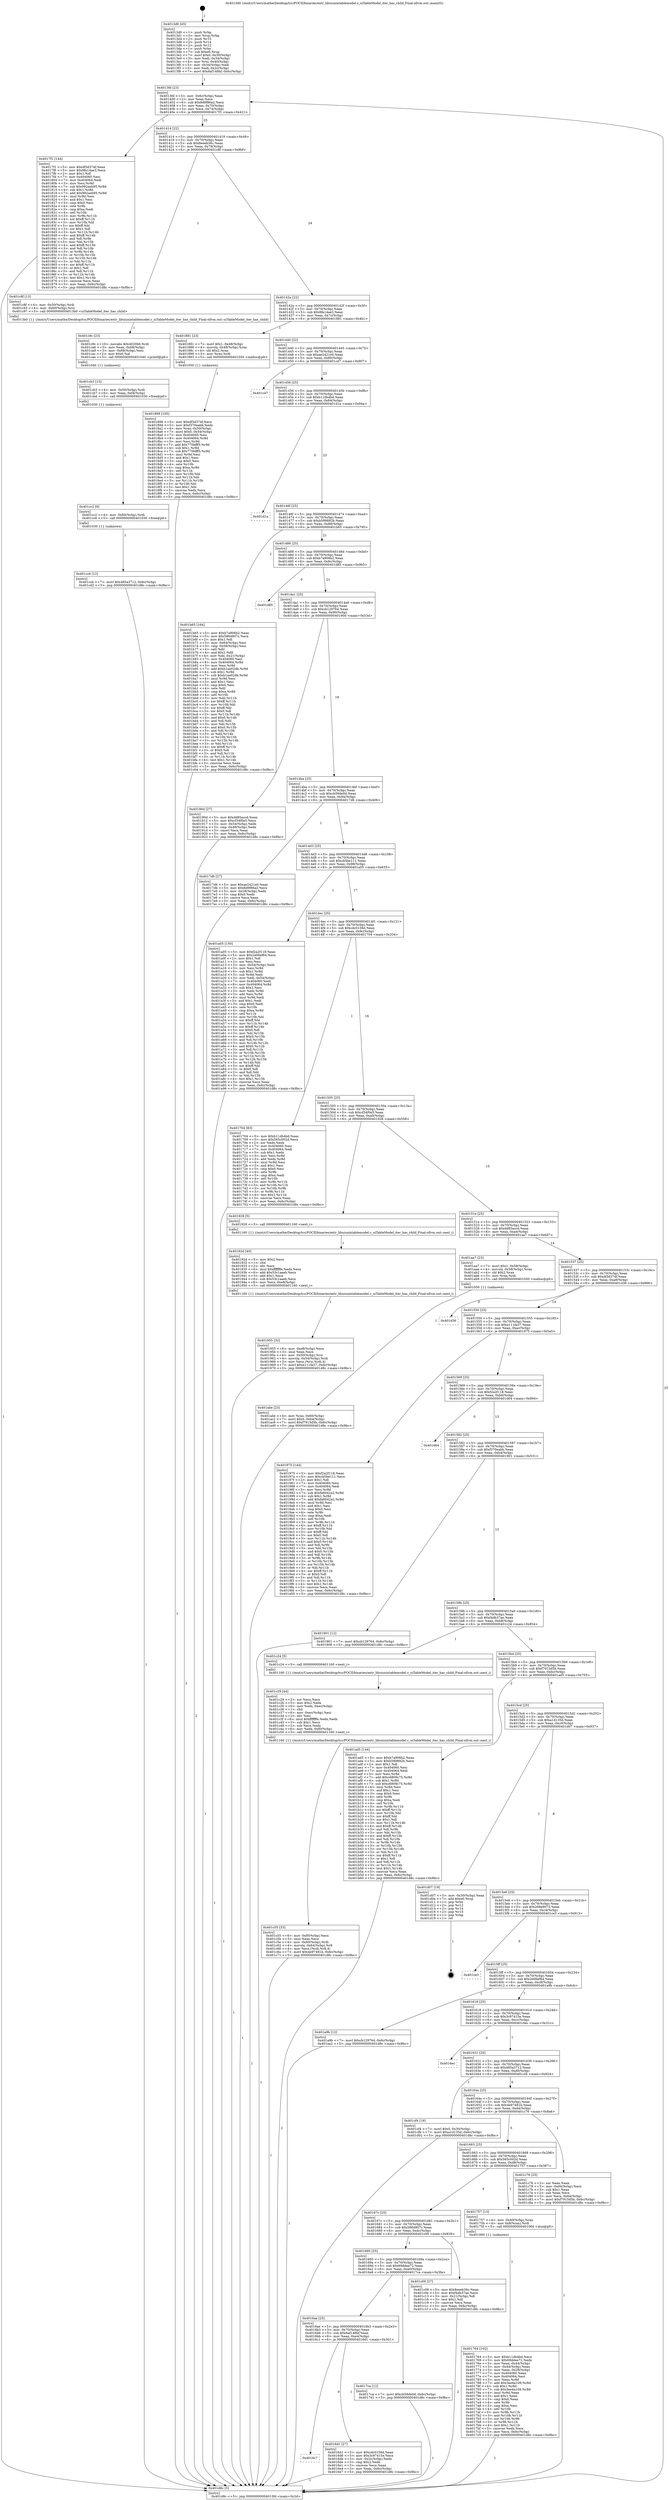 digraph "0x4013d0" {
  label = "0x4013d0 (/mnt/c/Users/mathe/Desktop/tcc/POCII/binaries/extr_libuiunixtablemodel.c_uiTableModel_iter_has_child_Final-ollvm.out::main(0))"
  labelloc = "t"
  node[shape=record]

  Entry [label="",width=0.3,height=0.3,shape=circle,fillcolor=black,style=filled]
  "0x4013fd" [label="{
     0x4013fd [23]\l
     | [instrs]\l
     &nbsp;&nbsp;0x4013fd \<+3\>: mov -0x6c(%rbp),%eax\l
     &nbsp;&nbsp;0x401400 \<+2\>: mov %eax,%ecx\l
     &nbsp;&nbsp;0x401402 \<+6\>: sub $0x8d9f86a2,%ecx\l
     &nbsp;&nbsp;0x401408 \<+3\>: mov %eax,-0x70(%rbp)\l
     &nbsp;&nbsp;0x40140b \<+3\>: mov %ecx,-0x74(%rbp)\l
     &nbsp;&nbsp;0x40140e \<+6\>: je 00000000004017f1 \<main+0x421\>\l
  }"]
  "0x4017f1" [label="{
     0x4017f1 [144]\l
     | [instrs]\l
     &nbsp;&nbsp;0x4017f1 \<+5\>: mov $0xdf3d374f,%eax\l
     &nbsp;&nbsp;0x4017f6 \<+5\>: mov $0x8fa14ae3,%ecx\l
     &nbsp;&nbsp;0x4017fb \<+2\>: mov $0x1,%dl\l
     &nbsp;&nbsp;0x4017fd \<+7\>: mov 0x404060,%esi\l
     &nbsp;&nbsp;0x401804 \<+7\>: mov 0x404064,%edi\l
     &nbsp;&nbsp;0x40180b \<+3\>: mov %esi,%r8d\l
     &nbsp;&nbsp;0x40180e \<+7\>: sub $0x992aeb95,%r8d\l
     &nbsp;&nbsp;0x401815 \<+4\>: sub $0x1,%r8d\l
     &nbsp;&nbsp;0x401819 \<+7\>: add $0x992aeb95,%r8d\l
     &nbsp;&nbsp;0x401820 \<+4\>: imul %r8d,%esi\l
     &nbsp;&nbsp;0x401824 \<+3\>: and $0x1,%esi\l
     &nbsp;&nbsp;0x401827 \<+3\>: cmp $0x0,%esi\l
     &nbsp;&nbsp;0x40182a \<+4\>: sete %r9b\l
     &nbsp;&nbsp;0x40182e \<+3\>: cmp $0xa,%edi\l
     &nbsp;&nbsp;0x401831 \<+4\>: setl %r10b\l
     &nbsp;&nbsp;0x401835 \<+3\>: mov %r9b,%r11b\l
     &nbsp;&nbsp;0x401838 \<+4\>: xor $0xff,%r11b\l
     &nbsp;&nbsp;0x40183c \<+3\>: mov %r10b,%bl\l
     &nbsp;&nbsp;0x40183f \<+3\>: xor $0xff,%bl\l
     &nbsp;&nbsp;0x401842 \<+3\>: xor $0x1,%dl\l
     &nbsp;&nbsp;0x401845 \<+3\>: mov %r11b,%r14b\l
     &nbsp;&nbsp;0x401848 \<+4\>: and $0xff,%r14b\l
     &nbsp;&nbsp;0x40184c \<+3\>: and %dl,%r9b\l
     &nbsp;&nbsp;0x40184f \<+3\>: mov %bl,%r15b\l
     &nbsp;&nbsp;0x401852 \<+4\>: and $0xff,%r15b\l
     &nbsp;&nbsp;0x401856 \<+3\>: and %dl,%r10b\l
     &nbsp;&nbsp;0x401859 \<+3\>: or %r9b,%r14b\l
     &nbsp;&nbsp;0x40185c \<+3\>: or %r10b,%r15b\l
     &nbsp;&nbsp;0x40185f \<+3\>: xor %r15b,%r14b\l
     &nbsp;&nbsp;0x401862 \<+3\>: or %bl,%r11b\l
     &nbsp;&nbsp;0x401865 \<+4\>: xor $0xff,%r11b\l
     &nbsp;&nbsp;0x401869 \<+3\>: or $0x1,%dl\l
     &nbsp;&nbsp;0x40186c \<+3\>: and %dl,%r11b\l
     &nbsp;&nbsp;0x40186f \<+3\>: or %r11b,%r14b\l
     &nbsp;&nbsp;0x401872 \<+4\>: test $0x1,%r14b\l
     &nbsp;&nbsp;0x401876 \<+3\>: cmovne %ecx,%eax\l
     &nbsp;&nbsp;0x401879 \<+3\>: mov %eax,-0x6c(%rbp)\l
     &nbsp;&nbsp;0x40187c \<+5\>: jmp 0000000000401d8c \<main+0x9bc\>\l
  }"]
  "0x401414" [label="{
     0x401414 [22]\l
     | [instrs]\l
     &nbsp;&nbsp;0x401414 \<+5\>: jmp 0000000000401419 \<main+0x49\>\l
     &nbsp;&nbsp;0x401419 \<+3\>: mov -0x70(%rbp),%eax\l
     &nbsp;&nbsp;0x40141c \<+5\>: sub $0x8eeeb36c,%eax\l
     &nbsp;&nbsp;0x401421 \<+3\>: mov %eax,-0x78(%rbp)\l
     &nbsp;&nbsp;0x401424 \<+6\>: je 0000000000401c8f \<main+0x8bf\>\l
  }"]
  Exit [label="",width=0.3,height=0.3,shape=circle,fillcolor=black,style=filled,peripheries=2]
  "0x401c8f" [label="{
     0x401c8f [13]\l
     | [instrs]\l
     &nbsp;&nbsp;0x401c8f \<+4\>: mov -0x50(%rbp),%rdi\l
     &nbsp;&nbsp;0x401c93 \<+4\>: mov -0x60(%rbp),%rsi\l
     &nbsp;&nbsp;0x401c97 \<+5\>: call 00000000004013b0 \<uiTableModel_iter_has_child\>\l
     | [calls]\l
     &nbsp;&nbsp;0x4013b0 \{1\} (/mnt/c/Users/mathe/Desktop/tcc/POCII/binaries/extr_libuiunixtablemodel.c_uiTableModel_iter_has_child_Final-ollvm.out::uiTableModel_iter_has_child)\l
  }"]
  "0x40142a" [label="{
     0x40142a [22]\l
     | [instrs]\l
     &nbsp;&nbsp;0x40142a \<+5\>: jmp 000000000040142f \<main+0x5f\>\l
     &nbsp;&nbsp;0x40142f \<+3\>: mov -0x70(%rbp),%eax\l
     &nbsp;&nbsp;0x401432 \<+5\>: sub $0x8fa14ae3,%eax\l
     &nbsp;&nbsp;0x401437 \<+3\>: mov %eax,-0x7c(%rbp)\l
     &nbsp;&nbsp;0x40143a \<+6\>: je 0000000000401881 \<main+0x4b1\>\l
  }"]
  "0x401ccb" [label="{
     0x401ccb [12]\l
     | [instrs]\l
     &nbsp;&nbsp;0x401ccb \<+7\>: movl $0x485a3712,-0x6c(%rbp)\l
     &nbsp;&nbsp;0x401cd2 \<+5\>: jmp 0000000000401d8c \<main+0x9bc\>\l
  }"]
  "0x401881" [label="{
     0x401881 [23]\l
     | [instrs]\l
     &nbsp;&nbsp;0x401881 \<+7\>: movl $0x1,-0x48(%rbp)\l
     &nbsp;&nbsp;0x401888 \<+4\>: movslq -0x48(%rbp),%rax\l
     &nbsp;&nbsp;0x40188c \<+4\>: shl $0x2,%rax\l
     &nbsp;&nbsp;0x401890 \<+3\>: mov %rax,%rdi\l
     &nbsp;&nbsp;0x401893 \<+5\>: call 0000000000401050 \<malloc@plt\>\l
     | [calls]\l
     &nbsp;&nbsp;0x401050 \{1\} (unknown)\l
  }"]
  "0x401440" [label="{
     0x401440 [22]\l
     | [instrs]\l
     &nbsp;&nbsp;0x401440 \<+5\>: jmp 0000000000401445 \<main+0x75\>\l
     &nbsp;&nbsp;0x401445 \<+3\>: mov -0x70(%rbp),%eax\l
     &nbsp;&nbsp;0x401448 \<+5\>: sub $0xae2421e0,%eax\l
     &nbsp;&nbsp;0x40144d \<+3\>: mov %eax,-0x80(%rbp)\l
     &nbsp;&nbsp;0x401450 \<+6\>: je 0000000000401cd7 \<main+0x907\>\l
  }"]
  "0x401cc2" [label="{
     0x401cc2 [9]\l
     | [instrs]\l
     &nbsp;&nbsp;0x401cc2 \<+4\>: mov -0x60(%rbp),%rdi\l
     &nbsp;&nbsp;0x401cc6 \<+5\>: call 0000000000401030 \<free@plt\>\l
     | [calls]\l
     &nbsp;&nbsp;0x401030 \{1\} (unknown)\l
  }"]
  "0x401cd7" [label="{
     0x401cd7\l
  }", style=dashed]
  "0x401456" [label="{
     0x401456 [25]\l
     | [instrs]\l
     &nbsp;&nbsp;0x401456 \<+5\>: jmp 000000000040145b \<main+0x8b\>\l
     &nbsp;&nbsp;0x40145b \<+3\>: mov -0x70(%rbp),%eax\l
     &nbsp;&nbsp;0x40145e \<+5\>: sub $0xb11db4bd,%eax\l
     &nbsp;&nbsp;0x401463 \<+6\>: mov %eax,-0x84(%rbp)\l
     &nbsp;&nbsp;0x401469 \<+6\>: je 0000000000401d1a \<main+0x94a\>\l
  }"]
  "0x401cb3" [label="{
     0x401cb3 [15]\l
     | [instrs]\l
     &nbsp;&nbsp;0x401cb3 \<+4\>: mov -0x50(%rbp),%rdi\l
     &nbsp;&nbsp;0x401cb7 \<+6\>: mov %eax,-0xf4(%rbp)\l
     &nbsp;&nbsp;0x401cbd \<+5\>: call 0000000000401030 \<free@plt\>\l
     | [calls]\l
     &nbsp;&nbsp;0x401030 \{1\} (unknown)\l
  }"]
  "0x401d1a" [label="{
     0x401d1a\l
  }", style=dashed]
  "0x40146f" [label="{
     0x40146f [25]\l
     | [instrs]\l
     &nbsp;&nbsp;0x40146f \<+5\>: jmp 0000000000401474 \<main+0xa4\>\l
     &nbsp;&nbsp;0x401474 \<+3\>: mov -0x70(%rbp),%eax\l
     &nbsp;&nbsp;0x401477 \<+5\>: sub $0xb589892b,%eax\l
     &nbsp;&nbsp;0x40147c \<+6\>: mov %eax,-0x88(%rbp)\l
     &nbsp;&nbsp;0x401482 \<+6\>: je 0000000000401b65 \<main+0x795\>\l
  }"]
  "0x401c9c" [label="{
     0x401c9c [23]\l
     | [instrs]\l
     &nbsp;&nbsp;0x401c9c \<+10\>: movabs $0x4020b6,%rdi\l
     &nbsp;&nbsp;0x401ca6 \<+3\>: mov %eax,-0x68(%rbp)\l
     &nbsp;&nbsp;0x401ca9 \<+3\>: mov -0x68(%rbp),%esi\l
     &nbsp;&nbsp;0x401cac \<+2\>: mov $0x0,%al\l
     &nbsp;&nbsp;0x401cae \<+5\>: call 0000000000401040 \<printf@plt\>\l
     | [calls]\l
     &nbsp;&nbsp;0x401040 \{1\} (unknown)\l
  }"]
  "0x401b65" [label="{
     0x401b65 [164]\l
     | [instrs]\l
     &nbsp;&nbsp;0x401b65 \<+5\>: mov $0xb7a906b2,%eax\l
     &nbsp;&nbsp;0x401b6a \<+5\>: mov $0x5884807c,%ecx\l
     &nbsp;&nbsp;0x401b6f \<+2\>: mov $0x1,%dl\l
     &nbsp;&nbsp;0x401b71 \<+3\>: mov -0x64(%rbp),%esi\l
     &nbsp;&nbsp;0x401b74 \<+3\>: cmp -0x58(%rbp),%esi\l
     &nbsp;&nbsp;0x401b77 \<+4\>: setl %dil\l
     &nbsp;&nbsp;0x401b7b \<+4\>: and $0x1,%dil\l
     &nbsp;&nbsp;0x401b7f \<+4\>: mov %dil,-0x21(%rbp)\l
     &nbsp;&nbsp;0x401b83 \<+7\>: mov 0x404060,%esi\l
     &nbsp;&nbsp;0x401b8a \<+8\>: mov 0x404064,%r8d\l
     &nbsp;&nbsp;0x401b92 \<+3\>: mov %esi,%r9d\l
     &nbsp;&nbsp;0x401b95 \<+7\>: add $0xb1ae02db,%r9d\l
     &nbsp;&nbsp;0x401b9c \<+4\>: sub $0x1,%r9d\l
     &nbsp;&nbsp;0x401ba0 \<+7\>: sub $0xb1ae02db,%r9d\l
     &nbsp;&nbsp;0x401ba7 \<+4\>: imul %r9d,%esi\l
     &nbsp;&nbsp;0x401bab \<+3\>: and $0x1,%esi\l
     &nbsp;&nbsp;0x401bae \<+3\>: cmp $0x0,%esi\l
     &nbsp;&nbsp;0x401bb1 \<+4\>: sete %dil\l
     &nbsp;&nbsp;0x401bb5 \<+4\>: cmp $0xa,%r8d\l
     &nbsp;&nbsp;0x401bb9 \<+4\>: setl %r10b\l
     &nbsp;&nbsp;0x401bbd \<+3\>: mov %dil,%r11b\l
     &nbsp;&nbsp;0x401bc0 \<+4\>: xor $0xff,%r11b\l
     &nbsp;&nbsp;0x401bc4 \<+3\>: mov %r10b,%bl\l
     &nbsp;&nbsp;0x401bc7 \<+3\>: xor $0xff,%bl\l
     &nbsp;&nbsp;0x401bca \<+3\>: xor $0x0,%dl\l
     &nbsp;&nbsp;0x401bcd \<+3\>: mov %r11b,%r14b\l
     &nbsp;&nbsp;0x401bd0 \<+4\>: and $0x0,%r14b\l
     &nbsp;&nbsp;0x401bd4 \<+3\>: and %dl,%dil\l
     &nbsp;&nbsp;0x401bd7 \<+3\>: mov %bl,%r15b\l
     &nbsp;&nbsp;0x401bda \<+4\>: and $0x0,%r15b\l
     &nbsp;&nbsp;0x401bde \<+3\>: and %dl,%r10b\l
     &nbsp;&nbsp;0x401be1 \<+3\>: or %dil,%r14b\l
     &nbsp;&nbsp;0x401be4 \<+3\>: or %r10b,%r15b\l
     &nbsp;&nbsp;0x401be7 \<+3\>: xor %r15b,%r14b\l
     &nbsp;&nbsp;0x401bea \<+3\>: or %bl,%r11b\l
     &nbsp;&nbsp;0x401bed \<+4\>: xor $0xff,%r11b\l
     &nbsp;&nbsp;0x401bf1 \<+3\>: or $0x0,%dl\l
     &nbsp;&nbsp;0x401bf4 \<+3\>: and %dl,%r11b\l
     &nbsp;&nbsp;0x401bf7 \<+3\>: or %r11b,%r14b\l
     &nbsp;&nbsp;0x401bfa \<+4\>: test $0x1,%r14b\l
     &nbsp;&nbsp;0x401bfe \<+3\>: cmovne %ecx,%eax\l
     &nbsp;&nbsp;0x401c01 \<+3\>: mov %eax,-0x6c(%rbp)\l
     &nbsp;&nbsp;0x401c04 \<+5\>: jmp 0000000000401d8c \<main+0x9bc\>\l
  }"]
  "0x401488" [label="{
     0x401488 [25]\l
     | [instrs]\l
     &nbsp;&nbsp;0x401488 \<+5\>: jmp 000000000040148d \<main+0xbd\>\l
     &nbsp;&nbsp;0x40148d \<+3\>: mov -0x70(%rbp),%eax\l
     &nbsp;&nbsp;0x401490 \<+5\>: sub $0xb7a906b2,%eax\l
     &nbsp;&nbsp;0x401495 \<+6\>: mov %eax,-0x8c(%rbp)\l
     &nbsp;&nbsp;0x40149b \<+6\>: je 0000000000401d85 \<main+0x9b5\>\l
  }"]
  "0x401c55" [label="{
     0x401c55 [33]\l
     | [instrs]\l
     &nbsp;&nbsp;0x401c55 \<+6\>: mov -0xf0(%rbp),%ecx\l
     &nbsp;&nbsp;0x401c5b \<+3\>: imul %eax,%ecx\l
     &nbsp;&nbsp;0x401c5e \<+4\>: mov -0x60(%rbp),%rdi\l
     &nbsp;&nbsp;0x401c62 \<+4\>: movslq -0x64(%rbp),%r8\l
     &nbsp;&nbsp;0x401c66 \<+4\>: mov %ecx,(%rdi,%r8,4)\l
     &nbsp;&nbsp;0x401c6a \<+7\>: movl $0x4e97481b,-0x6c(%rbp)\l
     &nbsp;&nbsp;0x401c71 \<+5\>: jmp 0000000000401d8c \<main+0x9bc\>\l
  }"]
  "0x401d85" [label="{
     0x401d85\l
  }", style=dashed]
  "0x4014a1" [label="{
     0x4014a1 [25]\l
     | [instrs]\l
     &nbsp;&nbsp;0x4014a1 \<+5\>: jmp 00000000004014a6 \<main+0xd6\>\l
     &nbsp;&nbsp;0x4014a6 \<+3\>: mov -0x70(%rbp),%eax\l
     &nbsp;&nbsp;0x4014a9 \<+5\>: sub $0xcb129764,%eax\l
     &nbsp;&nbsp;0x4014ae \<+6\>: mov %eax,-0x90(%rbp)\l
     &nbsp;&nbsp;0x4014b4 \<+6\>: je 000000000040190d \<main+0x53d\>\l
  }"]
  "0x401c29" [label="{
     0x401c29 [44]\l
     | [instrs]\l
     &nbsp;&nbsp;0x401c29 \<+2\>: xor %ecx,%ecx\l
     &nbsp;&nbsp;0x401c2b \<+5\>: mov $0x2,%edx\l
     &nbsp;&nbsp;0x401c30 \<+6\>: mov %edx,-0xec(%rbp)\l
     &nbsp;&nbsp;0x401c36 \<+1\>: cltd\l
     &nbsp;&nbsp;0x401c37 \<+6\>: mov -0xec(%rbp),%esi\l
     &nbsp;&nbsp;0x401c3d \<+2\>: idiv %esi\l
     &nbsp;&nbsp;0x401c3f \<+6\>: imul $0xfffffffe,%edx,%edx\l
     &nbsp;&nbsp;0x401c45 \<+3\>: sub $0x1,%ecx\l
     &nbsp;&nbsp;0x401c48 \<+2\>: sub %ecx,%edx\l
     &nbsp;&nbsp;0x401c4a \<+6\>: mov %edx,-0xf0(%rbp)\l
     &nbsp;&nbsp;0x401c50 \<+5\>: call 0000000000401160 \<next_i\>\l
     | [calls]\l
     &nbsp;&nbsp;0x401160 \{1\} (/mnt/c/Users/mathe/Desktop/tcc/POCII/binaries/extr_libuiunixtablemodel.c_uiTableModel_iter_has_child_Final-ollvm.out::next_i)\l
  }"]
  "0x40190d" [label="{
     0x40190d [27]\l
     | [instrs]\l
     &nbsp;&nbsp;0x40190d \<+5\>: mov $0xdd85accd,%eax\l
     &nbsp;&nbsp;0x401912 \<+5\>: mov $0xcf34f0e5,%ecx\l
     &nbsp;&nbsp;0x401917 \<+3\>: mov -0x54(%rbp),%edx\l
     &nbsp;&nbsp;0x40191a \<+3\>: cmp -0x48(%rbp),%edx\l
     &nbsp;&nbsp;0x40191d \<+3\>: cmovl %ecx,%eax\l
     &nbsp;&nbsp;0x401920 \<+3\>: mov %eax,-0x6c(%rbp)\l
     &nbsp;&nbsp;0x401923 \<+5\>: jmp 0000000000401d8c \<main+0x9bc\>\l
  }"]
  "0x4014ba" [label="{
     0x4014ba [25]\l
     | [instrs]\l
     &nbsp;&nbsp;0x4014ba \<+5\>: jmp 00000000004014bf \<main+0xef\>\l
     &nbsp;&nbsp;0x4014bf \<+3\>: mov -0x70(%rbp),%eax\l
     &nbsp;&nbsp;0x4014c2 \<+5\>: sub $0xcb59de0d,%eax\l
     &nbsp;&nbsp;0x4014c7 \<+6\>: mov %eax,-0x94(%rbp)\l
     &nbsp;&nbsp;0x4014cd \<+6\>: je 00000000004017d6 \<main+0x406\>\l
  }"]
  "0x401abe" [label="{
     0x401abe [23]\l
     | [instrs]\l
     &nbsp;&nbsp;0x401abe \<+4\>: mov %rax,-0x60(%rbp)\l
     &nbsp;&nbsp;0x401ac2 \<+7\>: movl $0x0,-0x64(%rbp)\l
     &nbsp;&nbsp;0x401ac9 \<+7\>: movl $0xf7915d5b,-0x6c(%rbp)\l
     &nbsp;&nbsp;0x401ad0 \<+5\>: jmp 0000000000401d8c \<main+0x9bc\>\l
  }"]
  "0x4017d6" [label="{
     0x4017d6 [27]\l
     | [instrs]\l
     &nbsp;&nbsp;0x4017d6 \<+5\>: mov $0xae2421e0,%eax\l
     &nbsp;&nbsp;0x4017db \<+5\>: mov $0x8d9f86a2,%ecx\l
     &nbsp;&nbsp;0x4017e0 \<+3\>: mov -0x28(%rbp),%edx\l
     &nbsp;&nbsp;0x4017e3 \<+3\>: cmp $0x0,%edx\l
     &nbsp;&nbsp;0x4017e6 \<+3\>: cmove %ecx,%eax\l
     &nbsp;&nbsp;0x4017e9 \<+3\>: mov %eax,-0x6c(%rbp)\l
     &nbsp;&nbsp;0x4017ec \<+5\>: jmp 0000000000401d8c \<main+0x9bc\>\l
  }"]
  "0x4014d3" [label="{
     0x4014d3 [25]\l
     | [instrs]\l
     &nbsp;&nbsp;0x4014d3 \<+5\>: jmp 00000000004014d8 \<main+0x108\>\l
     &nbsp;&nbsp;0x4014d8 \<+3\>: mov -0x70(%rbp),%eax\l
     &nbsp;&nbsp;0x4014db \<+5\>: sub $0xcb5be111,%eax\l
     &nbsp;&nbsp;0x4014e0 \<+6\>: mov %eax,-0x98(%rbp)\l
     &nbsp;&nbsp;0x4014e6 \<+6\>: je 0000000000401a05 \<main+0x635\>\l
  }"]
  "0x401955" [label="{
     0x401955 [32]\l
     | [instrs]\l
     &nbsp;&nbsp;0x401955 \<+6\>: mov -0xe8(%rbp),%ecx\l
     &nbsp;&nbsp;0x40195b \<+3\>: imul %eax,%ecx\l
     &nbsp;&nbsp;0x40195e \<+4\>: mov -0x50(%rbp),%rsi\l
     &nbsp;&nbsp;0x401962 \<+4\>: movslq -0x54(%rbp),%rdi\l
     &nbsp;&nbsp;0x401966 \<+3\>: mov %ecx,(%rsi,%rdi,4)\l
     &nbsp;&nbsp;0x401969 \<+7\>: movl $0xe111fa37,-0x6c(%rbp)\l
     &nbsp;&nbsp;0x401970 \<+5\>: jmp 0000000000401d8c \<main+0x9bc\>\l
  }"]
  "0x401a05" [label="{
     0x401a05 [150]\l
     | [instrs]\l
     &nbsp;&nbsp;0x401a05 \<+5\>: mov $0xf2a2f118,%eax\l
     &nbsp;&nbsp;0x401a0a \<+5\>: mov $0x2e06ef64,%ecx\l
     &nbsp;&nbsp;0x401a0f \<+2\>: mov $0x1,%dl\l
     &nbsp;&nbsp;0x401a11 \<+2\>: xor %esi,%esi\l
     &nbsp;&nbsp;0x401a13 \<+3\>: mov -0x54(%rbp),%edi\l
     &nbsp;&nbsp;0x401a16 \<+3\>: mov %esi,%r8d\l
     &nbsp;&nbsp;0x401a19 \<+4\>: sub $0x1,%r8d\l
     &nbsp;&nbsp;0x401a1d \<+3\>: sub %r8d,%edi\l
     &nbsp;&nbsp;0x401a20 \<+3\>: mov %edi,-0x54(%rbp)\l
     &nbsp;&nbsp;0x401a23 \<+7\>: mov 0x404060,%edi\l
     &nbsp;&nbsp;0x401a2a \<+8\>: mov 0x404064,%r8d\l
     &nbsp;&nbsp;0x401a32 \<+3\>: sub $0x1,%esi\l
     &nbsp;&nbsp;0x401a35 \<+3\>: mov %edi,%r9d\l
     &nbsp;&nbsp;0x401a38 \<+3\>: add %esi,%r9d\l
     &nbsp;&nbsp;0x401a3b \<+4\>: imul %r9d,%edi\l
     &nbsp;&nbsp;0x401a3f \<+3\>: and $0x1,%edi\l
     &nbsp;&nbsp;0x401a42 \<+3\>: cmp $0x0,%edi\l
     &nbsp;&nbsp;0x401a45 \<+4\>: sete %r10b\l
     &nbsp;&nbsp;0x401a49 \<+4\>: cmp $0xa,%r8d\l
     &nbsp;&nbsp;0x401a4d \<+4\>: setl %r11b\l
     &nbsp;&nbsp;0x401a51 \<+3\>: mov %r10b,%bl\l
     &nbsp;&nbsp;0x401a54 \<+3\>: xor $0xff,%bl\l
     &nbsp;&nbsp;0x401a57 \<+3\>: mov %r11b,%r14b\l
     &nbsp;&nbsp;0x401a5a \<+4\>: xor $0xff,%r14b\l
     &nbsp;&nbsp;0x401a5e \<+3\>: xor $0x0,%dl\l
     &nbsp;&nbsp;0x401a61 \<+3\>: mov %bl,%r15b\l
     &nbsp;&nbsp;0x401a64 \<+4\>: and $0x0,%r15b\l
     &nbsp;&nbsp;0x401a68 \<+3\>: and %dl,%r10b\l
     &nbsp;&nbsp;0x401a6b \<+3\>: mov %r14b,%r12b\l
     &nbsp;&nbsp;0x401a6e \<+4\>: and $0x0,%r12b\l
     &nbsp;&nbsp;0x401a72 \<+3\>: and %dl,%r11b\l
     &nbsp;&nbsp;0x401a75 \<+3\>: or %r10b,%r15b\l
     &nbsp;&nbsp;0x401a78 \<+3\>: or %r11b,%r12b\l
     &nbsp;&nbsp;0x401a7b \<+3\>: xor %r12b,%r15b\l
     &nbsp;&nbsp;0x401a7e \<+3\>: or %r14b,%bl\l
     &nbsp;&nbsp;0x401a81 \<+3\>: xor $0xff,%bl\l
     &nbsp;&nbsp;0x401a84 \<+3\>: or $0x0,%dl\l
     &nbsp;&nbsp;0x401a87 \<+2\>: and %dl,%bl\l
     &nbsp;&nbsp;0x401a89 \<+3\>: or %bl,%r15b\l
     &nbsp;&nbsp;0x401a8c \<+4\>: test $0x1,%r15b\l
     &nbsp;&nbsp;0x401a90 \<+3\>: cmovne %ecx,%eax\l
     &nbsp;&nbsp;0x401a93 \<+3\>: mov %eax,-0x6c(%rbp)\l
     &nbsp;&nbsp;0x401a96 \<+5\>: jmp 0000000000401d8c \<main+0x9bc\>\l
  }"]
  "0x4014ec" [label="{
     0x4014ec [25]\l
     | [instrs]\l
     &nbsp;&nbsp;0x4014ec \<+5\>: jmp 00000000004014f1 \<main+0x121\>\l
     &nbsp;&nbsp;0x4014f1 \<+3\>: mov -0x70(%rbp),%eax\l
     &nbsp;&nbsp;0x4014f4 \<+5\>: sub $0xcdc0156d,%eax\l
     &nbsp;&nbsp;0x4014f9 \<+6\>: mov %eax,-0x9c(%rbp)\l
     &nbsp;&nbsp;0x4014ff \<+6\>: je 0000000000401704 \<main+0x334\>\l
  }"]
  "0x40192d" [label="{
     0x40192d [40]\l
     | [instrs]\l
     &nbsp;&nbsp;0x40192d \<+5\>: mov $0x2,%ecx\l
     &nbsp;&nbsp;0x401932 \<+1\>: cltd\l
     &nbsp;&nbsp;0x401933 \<+2\>: idiv %ecx\l
     &nbsp;&nbsp;0x401935 \<+6\>: imul $0xfffffffe,%edx,%ecx\l
     &nbsp;&nbsp;0x40193b \<+6\>: add $0x53c1aaeb,%ecx\l
     &nbsp;&nbsp;0x401941 \<+3\>: add $0x1,%ecx\l
     &nbsp;&nbsp;0x401944 \<+6\>: sub $0x53c1aaeb,%ecx\l
     &nbsp;&nbsp;0x40194a \<+6\>: mov %ecx,-0xe8(%rbp)\l
     &nbsp;&nbsp;0x401950 \<+5\>: call 0000000000401160 \<next_i\>\l
     | [calls]\l
     &nbsp;&nbsp;0x401160 \{1\} (/mnt/c/Users/mathe/Desktop/tcc/POCII/binaries/extr_libuiunixtablemodel.c_uiTableModel_iter_has_child_Final-ollvm.out::next_i)\l
  }"]
  "0x401704" [label="{
     0x401704 [83]\l
     | [instrs]\l
     &nbsp;&nbsp;0x401704 \<+5\>: mov $0xb11db4bd,%eax\l
     &nbsp;&nbsp;0x401709 \<+5\>: mov $0x565c002d,%ecx\l
     &nbsp;&nbsp;0x40170e \<+2\>: xor %edx,%edx\l
     &nbsp;&nbsp;0x401710 \<+7\>: mov 0x404060,%esi\l
     &nbsp;&nbsp;0x401717 \<+7\>: mov 0x404064,%edi\l
     &nbsp;&nbsp;0x40171e \<+3\>: sub $0x1,%edx\l
     &nbsp;&nbsp;0x401721 \<+3\>: mov %esi,%r8d\l
     &nbsp;&nbsp;0x401724 \<+3\>: add %edx,%r8d\l
     &nbsp;&nbsp;0x401727 \<+4\>: imul %r8d,%esi\l
     &nbsp;&nbsp;0x40172b \<+3\>: and $0x1,%esi\l
     &nbsp;&nbsp;0x40172e \<+3\>: cmp $0x0,%esi\l
     &nbsp;&nbsp;0x401731 \<+4\>: sete %r9b\l
     &nbsp;&nbsp;0x401735 \<+3\>: cmp $0xa,%edi\l
     &nbsp;&nbsp;0x401738 \<+4\>: setl %r10b\l
     &nbsp;&nbsp;0x40173c \<+3\>: mov %r9b,%r11b\l
     &nbsp;&nbsp;0x40173f \<+3\>: and %r10b,%r11b\l
     &nbsp;&nbsp;0x401742 \<+3\>: xor %r10b,%r9b\l
     &nbsp;&nbsp;0x401745 \<+3\>: or %r9b,%r11b\l
     &nbsp;&nbsp;0x401748 \<+4\>: test $0x1,%r11b\l
     &nbsp;&nbsp;0x40174c \<+3\>: cmovne %ecx,%eax\l
     &nbsp;&nbsp;0x40174f \<+3\>: mov %eax,-0x6c(%rbp)\l
     &nbsp;&nbsp;0x401752 \<+5\>: jmp 0000000000401d8c \<main+0x9bc\>\l
  }"]
  "0x401505" [label="{
     0x401505 [25]\l
     | [instrs]\l
     &nbsp;&nbsp;0x401505 \<+5\>: jmp 000000000040150a \<main+0x13a\>\l
     &nbsp;&nbsp;0x40150a \<+3\>: mov -0x70(%rbp),%eax\l
     &nbsp;&nbsp;0x40150d \<+5\>: sub $0xcf34f0e5,%eax\l
     &nbsp;&nbsp;0x401512 \<+6\>: mov %eax,-0xa0(%rbp)\l
     &nbsp;&nbsp;0x401518 \<+6\>: je 0000000000401928 \<main+0x558\>\l
  }"]
  "0x401898" [label="{
     0x401898 [105]\l
     | [instrs]\l
     &nbsp;&nbsp;0x401898 \<+5\>: mov $0xdf3d374f,%ecx\l
     &nbsp;&nbsp;0x40189d \<+5\>: mov $0xf370eabb,%edx\l
     &nbsp;&nbsp;0x4018a2 \<+4\>: mov %rax,-0x50(%rbp)\l
     &nbsp;&nbsp;0x4018a6 \<+7\>: movl $0x0,-0x54(%rbp)\l
     &nbsp;&nbsp;0x4018ad \<+7\>: mov 0x404060,%esi\l
     &nbsp;&nbsp;0x4018b4 \<+8\>: mov 0x404064,%r8d\l
     &nbsp;&nbsp;0x4018bc \<+3\>: mov %esi,%r9d\l
     &nbsp;&nbsp;0x4018bf \<+7\>: add $0x770bfff5,%r9d\l
     &nbsp;&nbsp;0x4018c6 \<+4\>: sub $0x1,%r9d\l
     &nbsp;&nbsp;0x4018ca \<+7\>: sub $0x770bfff5,%r9d\l
     &nbsp;&nbsp;0x4018d1 \<+4\>: imul %r9d,%esi\l
     &nbsp;&nbsp;0x4018d5 \<+3\>: and $0x1,%esi\l
     &nbsp;&nbsp;0x4018d8 \<+3\>: cmp $0x0,%esi\l
     &nbsp;&nbsp;0x4018db \<+4\>: sete %r10b\l
     &nbsp;&nbsp;0x4018df \<+4\>: cmp $0xa,%r8d\l
     &nbsp;&nbsp;0x4018e3 \<+4\>: setl %r11b\l
     &nbsp;&nbsp;0x4018e7 \<+3\>: mov %r10b,%bl\l
     &nbsp;&nbsp;0x4018ea \<+3\>: and %r11b,%bl\l
     &nbsp;&nbsp;0x4018ed \<+3\>: xor %r11b,%r10b\l
     &nbsp;&nbsp;0x4018f0 \<+3\>: or %r10b,%bl\l
     &nbsp;&nbsp;0x4018f3 \<+3\>: test $0x1,%bl\l
     &nbsp;&nbsp;0x4018f6 \<+3\>: cmovne %edx,%ecx\l
     &nbsp;&nbsp;0x4018f9 \<+3\>: mov %ecx,-0x6c(%rbp)\l
     &nbsp;&nbsp;0x4018fc \<+5\>: jmp 0000000000401d8c \<main+0x9bc\>\l
  }"]
  "0x401928" [label="{
     0x401928 [5]\l
     | [instrs]\l
     &nbsp;&nbsp;0x401928 \<+5\>: call 0000000000401160 \<next_i\>\l
     | [calls]\l
     &nbsp;&nbsp;0x401160 \{1\} (/mnt/c/Users/mathe/Desktop/tcc/POCII/binaries/extr_libuiunixtablemodel.c_uiTableModel_iter_has_child_Final-ollvm.out::next_i)\l
  }"]
  "0x40151e" [label="{
     0x40151e [25]\l
     | [instrs]\l
     &nbsp;&nbsp;0x40151e \<+5\>: jmp 0000000000401523 \<main+0x153\>\l
     &nbsp;&nbsp;0x401523 \<+3\>: mov -0x70(%rbp),%eax\l
     &nbsp;&nbsp;0x401526 \<+5\>: sub $0xdd85accd,%eax\l
     &nbsp;&nbsp;0x40152b \<+6\>: mov %eax,-0xa4(%rbp)\l
     &nbsp;&nbsp;0x401531 \<+6\>: je 0000000000401aa7 \<main+0x6d7\>\l
  }"]
  "0x401764" [label="{
     0x401764 [102]\l
     | [instrs]\l
     &nbsp;&nbsp;0x401764 \<+5\>: mov $0xb11db4bd,%ecx\l
     &nbsp;&nbsp;0x401769 \<+5\>: mov $0x69ddee72,%edx\l
     &nbsp;&nbsp;0x40176e \<+3\>: mov %eax,-0x44(%rbp)\l
     &nbsp;&nbsp;0x401771 \<+3\>: mov -0x44(%rbp),%eax\l
     &nbsp;&nbsp;0x401774 \<+3\>: mov %eax,-0x28(%rbp)\l
     &nbsp;&nbsp;0x401777 \<+7\>: mov 0x404060,%eax\l
     &nbsp;&nbsp;0x40177e \<+7\>: mov 0x404064,%esi\l
     &nbsp;&nbsp;0x401785 \<+3\>: mov %eax,%r8d\l
     &nbsp;&nbsp;0x401788 \<+7\>: add $0x3ee4a109,%r8d\l
     &nbsp;&nbsp;0x40178f \<+4\>: sub $0x1,%r8d\l
     &nbsp;&nbsp;0x401793 \<+7\>: sub $0x3ee4a109,%r8d\l
     &nbsp;&nbsp;0x40179a \<+4\>: imul %r8d,%eax\l
     &nbsp;&nbsp;0x40179e \<+3\>: and $0x1,%eax\l
     &nbsp;&nbsp;0x4017a1 \<+3\>: cmp $0x0,%eax\l
     &nbsp;&nbsp;0x4017a4 \<+4\>: sete %r9b\l
     &nbsp;&nbsp;0x4017a8 \<+3\>: cmp $0xa,%esi\l
     &nbsp;&nbsp;0x4017ab \<+4\>: setl %r10b\l
     &nbsp;&nbsp;0x4017af \<+3\>: mov %r9b,%r11b\l
     &nbsp;&nbsp;0x4017b2 \<+3\>: and %r10b,%r11b\l
     &nbsp;&nbsp;0x4017b5 \<+3\>: xor %r10b,%r9b\l
     &nbsp;&nbsp;0x4017b8 \<+3\>: or %r9b,%r11b\l
     &nbsp;&nbsp;0x4017bb \<+4\>: test $0x1,%r11b\l
     &nbsp;&nbsp;0x4017bf \<+3\>: cmovne %edx,%ecx\l
     &nbsp;&nbsp;0x4017c2 \<+3\>: mov %ecx,-0x6c(%rbp)\l
     &nbsp;&nbsp;0x4017c5 \<+5\>: jmp 0000000000401d8c \<main+0x9bc\>\l
  }"]
  "0x401aa7" [label="{
     0x401aa7 [23]\l
     | [instrs]\l
     &nbsp;&nbsp;0x401aa7 \<+7\>: movl $0x1,-0x58(%rbp)\l
     &nbsp;&nbsp;0x401aae \<+4\>: movslq -0x58(%rbp),%rax\l
     &nbsp;&nbsp;0x401ab2 \<+4\>: shl $0x2,%rax\l
     &nbsp;&nbsp;0x401ab6 \<+3\>: mov %rax,%rdi\l
     &nbsp;&nbsp;0x401ab9 \<+5\>: call 0000000000401050 \<malloc@plt\>\l
     | [calls]\l
     &nbsp;&nbsp;0x401050 \{1\} (unknown)\l
  }"]
  "0x401537" [label="{
     0x401537 [25]\l
     | [instrs]\l
     &nbsp;&nbsp;0x401537 \<+5\>: jmp 000000000040153c \<main+0x16c\>\l
     &nbsp;&nbsp;0x40153c \<+3\>: mov -0x70(%rbp),%eax\l
     &nbsp;&nbsp;0x40153f \<+5\>: sub $0xdf3d374f,%eax\l
     &nbsp;&nbsp;0x401544 \<+6\>: mov %eax,-0xa8(%rbp)\l
     &nbsp;&nbsp;0x40154a \<+6\>: je 0000000000401d36 \<main+0x966\>\l
  }"]
  "0x4013d0" [label="{
     0x4013d0 [45]\l
     | [instrs]\l
     &nbsp;&nbsp;0x4013d0 \<+1\>: push %rbp\l
     &nbsp;&nbsp;0x4013d1 \<+3\>: mov %rsp,%rbp\l
     &nbsp;&nbsp;0x4013d4 \<+2\>: push %r15\l
     &nbsp;&nbsp;0x4013d6 \<+2\>: push %r14\l
     &nbsp;&nbsp;0x4013d8 \<+2\>: push %r12\l
     &nbsp;&nbsp;0x4013da \<+1\>: push %rbx\l
     &nbsp;&nbsp;0x4013db \<+7\>: sub $0xe0,%rsp\l
     &nbsp;&nbsp;0x4013e2 \<+7\>: movl $0x0,-0x30(%rbp)\l
     &nbsp;&nbsp;0x4013e9 \<+3\>: mov %edi,-0x34(%rbp)\l
     &nbsp;&nbsp;0x4013ec \<+4\>: mov %rsi,-0x40(%rbp)\l
     &nbsp;&nbsp;0x4013f0 \<+3\>: mov -0x34(%rbp),%edi\l
     &nbsp;&nbsp;0x4013f3 \<+3\>: mov %edi,-0x2c(%rbp)\l
     &nbsp;&nbsp;0x4013f6 \<+7\>: movl $0x6af148bf,-0x6c(%rbp)\l
  }"]
  "0x401d36" [label="{
     0x401d36\l
  }", style=dashed]
  "0x401550" [label="{
     0x401550 [25]\l
     | [instrs]\l
     &nbsp;&nbsp;0x401550 \<+5\>: jmp 0000000000401555 \<main+0x185\>\l
     &nbsp;&nbsp;0x401555 \<+3\>: mov -0x70(%rbp),%eax\l
     &nbsp;&nbsp;0x401558 \<+5\>: sub $0xe111fa37,%eax\l
     &nbsp;&nbsp;0x40155d \<+6\>: mov %eax,-0xac(%rbp)\l
     &nbsp;&nbsp;0x401563 \<+6\>: je 0000000000401975 \<main+0x5a5\>\l
  }"]
  "0x401d8c" [label="{
     0x401d8c [5]\l
     | [instrs]\l
     &nbsp;&nbsp;0x401d8c \<+5\>: jmp 00000000004013fd \<main+0x2d\>\l
  }"]
  "0x401975" [label="{
     0x401975 [144]\l
     | [instrs]\l
     &nbsp;&nbsp;0x401975 \<+5\>: mov $0xf2a2f118,%eax\l
     &nbsp;&nbsp;0x40197a \<+5\>: mov $0xcb5be111,%ecx\l
     &nbsp;&nbsp;0x40197f \<+2\>: mov $0x1,%dl\l
     &nbsp;&nbsp;0x401981 \<+7\>: mov 0x404060,%esi\l
     &nbsp;&nbsp;0x401988 \<+7\>: mov 0x404064,%edi\l
     &nbsp;&nbsp;0x40198f \<+3\>: mov %esi,%r8d\l
     &nbsp;&nbsp;0x401992 \<+7\>: sub $0xfa6042a2,%r8d\l
     &nbsp;&nbsp;0x401999 \<+4\>: sub $0x1,%r8d\l
     &nbsp;&nbsp;0x40199d \<+7\>: add $0xfa6042a2,%r8d\l
     &nbsp;&nbsp;0x4019a4 \<+4\>: imul %r8d,%esi\l
     &nbsp;&nbsp;0x4019a8 \<+3\>: and $0x1,%esi\l
     &nbsp;&nbsp;0x4019ab \<+3\>: cmp $0x0,%esi\l
     &nbsp;&nbsp;0x4019ae \<+4\>: sete %r9b\l
     &nbsp;&nbsp;0x4019b2 \<+3\>: cmp $0xa,%edi\l
     &nbsp;&nbsp;0x4019b5 \<+4\>: setl %r10b\l
     &nbsp;&nbsp;0x4019b9 \<+3\>: mov %r9b,%r11b\l
     &nbsp;&nbsp;0x4019bc \<+4\>: xor $0xff,%r11b\l
     &nbsp;&nbsp;0x4019c0 \<+3\>: mov %r10b,%bl\l
     &nbsp;&nbsp;0x4019c3 \<+3\>: xor $0xff,%bl\l
     &nbsp;&nbsp;0x4019c6 \<+3\>: xor $0x0,%dl\l
     &nbsp;&nbsp;0x4019c9 \<+3\>: mov %r11b,%r14b\l
     &nbsp;&nbsp;0x4019cc \<+4\>: and $0x0,%r14b\l
     &nbsp;&nbsp;0x4019d0 \<+3\>: and %dl,%r9b\l
     &nbsp;&nbsp;0x4019d3 \<+3\>: mov %bl,%r15b\l
     &nbsp;&nbsp;0x4019d6 \<+4\>: and $0x0,%r15b\l
     &nbsp;&nbsp;0x4019da \<+3\>: and %dl,%r10b\l
     &nbsp;&nbsp;0x4019dd \<+3\>: or %r9b,%r14b\l
     &nbsp;&nbsp;0x4019e0 \<+3\>: or %r10b,%r15b\l
     &nbsp;&nbsp;0x4019e3 \<+3\>: xor %r15b,%r14b\l
     &nbsp;&nbsp;0x4019e6 \<+3\>: or %bl,%r11b\l
     &nbsp;&nbsp;0x4019e9 \<+4\>: xor $0xff,%r11b\l
     &nbsp;&nbsp;0x4019ed \<+3\>: or $0x0,%dl\l
     &nbsp;&nbsp;0x4019f0 \<+3\>: and %dl,%r11b\l
     &nbsp;&nbsp;0x4019f3 \<+3\>: or %r11b,%r14b\l
     &nbsp;&nbsp;0x4019f6 \<+4\>: test $0x1,%r14b\l
     &nbsp;&nbsp;0x4019fa \<+3\>: cmovne %ecx,%eax\l
     &nbsp;&nbsp;0x4019fd \<+3\>: mov %eax,-0x6c(%rbp)\l
     &nbsp;&nbsp;0x401a00 \<+5\>: jmp 0000000000401d8c \<main+0x9bc\>\l
  }"]
  "0x401569" [label="{
     0x401569 [25]\l
     | [instrs]\l
     &nbsp;&nbsp;0x401569 \<+5\>: jmp 000000000040156e \<main+0x19e\>\l
     &nbsp;&nbsp;0x40156e \<+3\>: mov -0x70(%rbp),%eax\l
     &nbsp;&nbsp;0x401571 \<+5\>: sub $0xf2a2f118,%eax\l
     &nbsp;&nbsp;0x401576 \<+6\>: mov %eax,-0xb0(%rbp)\l
     &nbsp;&nbsp;0x40157c \<+6\>: je 0000000000401d64 \<main+0x994\>\l
  }"]
  "0x4016c7" [label="{
     0x4016c7\l
  }", style=dashed]
  "0x401d64" [label="{
     0x401d64\l
  }", style=dashed]
  "0x401582" [label="{
     0x401582 [25]\l
     | [instrs]\l
     &nbsp;&nbsp;0x401582 \<+5\>: jmp 0000000000401587 \<main+0x1b7\>\l
     &nbsp;&nbsp;0x401587 \<+3\>: mov -0x70(%rbp),%eax\l
     &nbsp;&nbsp;0x40158a \<+5\>: sub $0xf370eabb,%eax\l
     &nbsp;&nbsp;0x40158f \<+6\>: mov %eax,-0xb4(%rbp)\l
     &nbsp;&nbsp;0x401595 \<+6\>: je 0000000000401901 \<main+0x531\>\l
  }"]
  "0x4016d1" [label="{
     0x4016d1 [27]\l
     | [instrs]\l
     &nbsp;&nbsp;0x4016d1 \<+5\>: mov $0xcdc0156d,%eax\l
     &nbsp;&nbsp;0x4016d6 \<+5\>: mov $0x3c97415e,%ecx\l
     &nbsp;&nbsp;0x4016db \<+3\>: mov -0x2c(%rbp),%edx\l
     &nbsp;&nbsp;0x4016de \<+3\>: cmp $0x2,%edx\l
     &nbsp;&nbsp;0x4016e1 \<+3\>: cmovne %ecx,%eax\l
     &nbsp;&nbsp;0x4016e4 \<+3\>: mov %eax,-0x6c(%rbp)\l
     &nbsp;&nbsp;0x4016e7 \<+5\>: jmp 0000000000401d8c \<main+0x9bc\>\l
  }"]
  "0x401901" [label="{
     0x401901 [12]\l
     | [instrs]\l
     &nbsp;&nbsp;0x401901 \<+7\>: movl $0xcb129764,-0x6c(%rbp)\l
     &nbsp;&nbsp;0x401908 \<+5\>: jmp 0000000000401d8c \<main+0x9bc\>\l
  }"]
  "0x40159b" [label="{
     0x40159b [25]\l
     | [instrs]\l
     &nbsp;&nbsp;0x40159b \<+5\>: jmp 00000000004015a0 \<main+0x1d0\>\l
     &nbsp;&nbsp;0x4015a0 \<+3\>: mov -0x70(%rbp),%eax\l
     &nbsp;&nbsp;0x4015a3 \<+5\>: sub $0xf4db37ae,%eax\l
     &nbsp;&nbsp;0x4015a8 \<+6\>: mov %eax,-0xb8(%rbp)\l
     &nbsp;&nbsp;0x4015ae \<+6\>: je 0000000000401c24 \<main+0x854\>\l
  }"]
  "0x4016ae" [label="{
     0x4016ae [25]\l
     | [instrs]\l
     &nbsp;&nbsp;0x4016ae \<+5\>: jmp 00000000004016b3 \<main+0x2e3\>\l
     &nbsp;&nbsp;0x4016b3 \<+3\>: mov -0x70(%rbp),%eax\l
     &nbsp;&nbsp;0x4016b6 \<+5\>: sub $0x6af148bf,%eax\l
     &nbsp;&nbsp;0x4016bb \<+6\>: mov %eax,-0xe4(%rbp)\l
     &nbsp;&nbsp;0x4016c1 \<+6\>: je 00000000004016d1 \<main+0x301\>\l
  }"]
  "0x401c24" [label="{
     0x401c24 [5]\l
     | [instrs]\l
     &nbsp;&nbsp;0x401c24 \<+5\>: call 0000000000401160 \<next_i\>\l
     | [calls]\l
     &nbsp;&nbsp;0x401160 \{1\} (/mnt/c/Users/mathe/Desktop/tcc/POCII/binaries/extr_libuiunixtablemodel.c_uiTableModel_iter_has_child_Final-ollvm.out::next_i)\l
  }"]
  "0x4015b4" [label="{
     0x4015b4 [25]\l
     | [instrs]\l
     &nbsp;&nbsp;0x4015b4 \<+5\>: jmp 00000000004015b9 \<main+0x1e9\>\l
     &nbsp;&nbsp;0x4015b9 \<+3\>: mov -0x70(%rbp),%eax\l
     &nbsp;&nbsp;0x4015bc \<+5\>: sub $0xf7915d5b,%eax\l
     &nbsp;&nbsp;0x4015c1 \<+6\>: mov %eax,-0xbc(%rbp)\l
     &nbsp;&nbsp;0x4015c7 \<+6\>: je 0000000000401ad5 \<main+0x705\>\l
  }"]
  "0x4017ca" [label="{
     0x4017ca [12]\l
     | [instrs]\l
     &nbsp;&nbsp;0x4017ca \<+7\>: movl $0xcb59de0d,-0x6c(%rbp)\l
     &nbsp;&nbsp;0x4017d1 \<+5\>: jmp 0000000000401d8c \<main+0x9bc\>\l
  }"]
  "0x401ad5" [label="{
     0x401ad5 [144]\l
     | [instrs]\l
     &nbsp;&nbsp;0x401ad5 \<+5\>: mov $0xb7a906b2,%eax\l
     &nbsp;&nbsp;0x401ada \<+5\>: mov $0xb589892b,%ecx\l
     &nbsp;&nbsp;0x401adf \<+2\>: mov $0x1,%dl\l
     &nbsp;&nbsp;0x401ae1 \<+7\>: mov 0x404060,%esi\l
     &nbsp;&nbsp;0x401ae8 \<+7\>: mov 0x404064,%edi\l
     &nbsp;&nbsp;0x401aef \<+3\>: mov %esi,%r8d\l
     &nbsp;&nbsp;0x401af2 \<+7\>: add $0xc6809c75,%r8d\l
     &nbsp;&nbsp;0x401af9 \<+4\>: sub $0x1,%r8d\l
     &nbsp;&nbsp;0x401afd \<+7\>: sub $0xc6809c75,%r8d\l
     &nbsp;&nbsp;0x401b04 \<+4\>: imul %r8d,%esi\l
     &nbsp;&nbsp;0x401b08 \<+3\>: and $0x1,%esi\l
     &nbsp;&nbsp;0x401b0b \<+3\>: cmp $0x0,%esi\l
     &nbsp;&nbsp;0x401b0e \<+4\>: sete %r9b\l
     &nbsp;&nbsp;0x401b12 \<+3\>: cmp $0xa,%edi\l
     &nbsp;&nbsp;0x401b15 \<+4\>: setl %r10b\l
     &nbsp;&nbsp;0x401b19 \<+3\>: mov %r9b,%r11b\l
     &nbsp;&nbsp;0x401b1c \<+4\>: xor $0xff,%r11b\l
     &nbsp;&nbsp;0x401b20 \<+3\>: mov %r10b,%bl\l
     &nbsp;&nbsp;0x401b23 \<+3\>: xor $0xff,%bl\l
     &nbsp;&nbsp;0x401b26 \<+3\>: xor $0x1,%dl\l
     &nbsp;&nbsp;0x401b29 \<+3\>: mov %r11b,%r14b\l
     &nbsp;&nbsp;0x401b2c \<+4\>: and $0xff,%r14b\l
     &nbsp;&nbsp;0x401b30 \<+3\>: and %dl,%r9b\l
     &nbsp;&nbsp;0x401b33 \<+3\>: mov %bl,%r15b\l
     &nbsp;&nbsp;0x401b36 \<+4\>: and $0xff,%r15b\l
     &nbsp;&nbsp;0x401b3a \<+3\>: and %dl,%r10b\l
     &nbsp;&nbsp;0x401b3d \<+3\>: or %r9b,%r14b\l
     &nbsp;&nbsp;0x401b40 \<+3\>: or %r10b,%r15b\l
     &nbsp;&nbsp;0x401b43 \<+3\>: xor %r15b,%r14b\l
     &nbsp;&nbsp;0x401b46 \<+3\>: or %bl,%r11b\l
     &nbsp;&nbsp;0x401b49 \<+4\>: xor $0xff,%r11b\l
     &nbsp;&nbsp;0x401b4d \<+3\>: or $0x1,%dl\l
     &nbsp;&nbsp;0x401b50 \<+3\>: and %dl,%r11b\l
     &nbsp;&nbsp;0x401b53 \<+3\>: or %r11b,%r14b\l
     &nbsp;&nbsp;0x401b56 \<+4\>: test $0x1,%r14b\l
     &nbsp;&nbsp;0x401b5a \<+3\>: cmovne %ecx,%eax\l
     &nbsp;&nbsp;0x401b5d \<+3\>: mov %eax,-0x6c(%rbp)\l
     &nbsp;&nbsp;0x401b60 \<+5\>: jmp 0000000000401d8c \<main+0x9bc\>\l
  }"]
  "0x4015cd" [label="{
     0x4015cd [25]\l
     | [instrs]\l
     &nbsp;&nbsp;0x4015cd \<+5\>: jmp 00000000004015d2 \<main+0x202\>\l
     &nbsp;&nbsp;0x4015d2 \<+3\>: mov -0x70(%rbp),%eax\l
     &nbsp;&nbsp;0x4015d5 \<+5\>: sub $0xa1d135d,%eax\l
     &nbsp;&nbsp;0x4015da \<+6\>: mov %eax,-0xc0(%rbp)\l
     &nbsp;&nbsp;0x4015e0 \<+6\>: je 0000000000401d07 \<main+0x937\>\l
  }"]
  "0x401695" [label="{
     0x401695 [25]\l
     | [instrs]\l
     &nbsp;&nbsp;0x401695 \<+5\>: jmp 000000000040169a \<main+0x2ca\>\l
     &nbsp;&nbsp;0x40169a \<+3\>: mov -0x70(%rbp),%eax\l
     &nbsp;&nbsp;0x40169d \<+5\>: sub $0x69ddee72,%eax\l
     &nbsp;&nbsp;0x4016a2 \<+6\>: mov %eax,-0xe0(%rbp)\l
     &nbsp;&nbsp;0x4016a8 \<+6\>: je 00000000004017ca \<main+0x3fa\>\l
  }"]
  "0x401d07" [label="{
     0x401d07 [19]\l
     | [instrs]\l
     &nbsp;&nbsp;0x401d07 \<+3\>: mov -0x30(%rbp),%eax\l
     &nbsp;&nbsp;0x401d0a \<+7\>: add $0xe0,%rsp\l
     &nbsp;&nbsp;0x401d11 \<+1\>: pop %rbx\l
     &nbsp;&nbsp;0x401d12 \<+2\>: pop %r12\l
     &nbsp;&nbsp;0x401d14 \<+2\>: pop %r14\l
     &nbsp;&nbsp;0x401d16 \<+2\>: pop %r15\l
     &nbsp;&nbsp;0x401d18 \<+1\>: pop %rbp\l
     &nbsp;&nbsp;0x401d19 \<+1\>: ret\l
  }"]
  "0x4015e6" [label="{
     0x4015e6 [25]\l
     | [instrs]\l
     &nbsp;&nbsp;0x4015e6 \<+5\>: jmp 00000000004015eb \<main+0x21b\>\l
     &nbsp;&nbsp;0x4015eb \<+3\>: mov -0x70(%rbp),%eax\l
     &nbsp;&nbsp;0x4015ee \<+5\>: sub $0x269e9073,%eax\l
     &nbsp;&nbsp;0x4015f3 \<+6\>: mov %eax,-0xc4(%rbp)\l
     &nbsp;&nbsp;0x4015f9 \<+6\>: je 0000000000401ce3 \<main+0x913\>\l
  }"]
  "0x401c09" [label="{
     0x401c09 [27]\l
     | [instrs]\l
     &nbsp;&nbsp;0x401c09 \<+5\>: mov $0x8eeeb36c,%eax\l
     &nbsp;&nbsp;0x401c0e \<+5\>: mov $0xf4db37ae,%ecx\l
     &nbsp;&nbsp;0x401c13 \<+3\>: mov -0x21(%rbp),%dl\l
     &nbsp;&nbsp;0x401c16 \<+3\>: test $0x1,%dl\l
     &nbsp;&nbsp;0x401c19 \<+3\>: cmovne %ecx,%eax\l
     &nbsp;&nbsp;0x401c1c \<+3\>: mov %eax,-0x6c(%rbp)\l
     &nbsp;&nbsp;0x401c1f \<+5\>: jmp 0000000000401d8c \<main+0x9bc\>\l
  }"]
  "0x401ce3" [label="{
     0x401ce3\l
  }", style=dashed]
  "0x4015ff" [label="{
     0x4015ff [25]\l
     | [instrs]\l
     &nbsp;&nbsp;0x4015ff \<+5\>: jmp 0000000000401604 \<main+0x234\>\l
     &nbsp;&nbsp;0x401604 \<+3\>: mov -0x70(%rbp),%eax\l
     &nbsp;&nbsp;0x401607 \<+5\>: sub $0x2e06ef64,%eax\l
     &nbsp;&nbsp;0x40160c \<+6\>: mov %eax,-0xc8(%rbp)\l
     &nbsp;&nbsp;0x401612 \<+6\>: je 0000000000401a9b \<main+0x6cb\>\l
  }"]
  "0x40167c" [label="{
     0x40167c [25]\l
     | [instrs]\l
     &nbsp;&nbsp;0x40167c \<+5\>: jmp 0000000000401681 \<main+0x2b1\>\l
     &nbsp;&nbsp;0x401681 \<+3\>: mov -0x70(%rbp),%eax\l
     &nbsp;&nbsp;0x401684 \<+5\>: sub $0x5884807c,%eax\l
     &nbsp;&nbsp;0x401689 \<+6\>: mov %eax,-0xdc(%rbp)\l
     &nbsp;&nbsp;0x40168f \<+6\>: je 0000000000401c09 \<main+0x839\>\l
  }"]
  "0x401a9b" [label="{
     0x401a9b [12]\l
     | [instrs]\l
     &nbsp;&nbsp;0x401a9b \<+7\>: movl $0xcb129764,-0x6c(%rbp)\l
     &nbsp;&nbsp;0x401aa2 \<+5\>: jmp 0000000000401d8c \<main+0x9bc\>\l
  }"]
  "0x401618" [label="{
     0x401618 [25]\l
     | [instrs]\l
     &nbsp;&nbsp;0x401618 \<+5\>: jmp 000000000040161d \<main+0x24d\>\l
     &nbsp;&nbsp;0x40161d \<+3\>: mov -0x70(%rbp),%eax\l
     &nbsp;&nbsp;0x401620 \<+5\>: sub $0x3c97415e,%eax\l
     &nbsp;&nbsp;0x401625 \<+6\>: mov %eax,-0xcc(%rbp)\l
     &nbsp;&nbsp;0x40162b \<+6\>: je 00000000004016ec \<main+0x31c\>\l
  }"]
  "0x401757" [label="{
     0x401757 [13]\l
     | [instrs]\l
     &nbsp;&nbsp;0x401757 \<+4\>: mov -0x40(%rbp),%rax\l
     &nbsp;&nbsp;0x40175b \<+4\>: mov 0x8(%rax),%rdi\l
     &nbsp;&nbsp;0x40175f \<+5\>: call 0000000000401060 \<atoi@plt\>\l
     | [calls]\l
     &nbsp;&nbsp;0x401060 \{1\} (unknown)\l
  }"]
  "0x4016ec" [label="{
     0x4016ec\l
  }", style=dashed]
  "0x401631" [label="{
     0x401631 [25]\l
     | [instrs]\l
     &nbsp;&nbsp;0x401631 \<+5\>: jmp 0000000000401636 \<main+0x266\>\l
     &nbsp;&nbsp;0x401636 \<+3\>: mov -0x70(%rbp),%eax\l
     &nbsp;&nbsp;0x401639 \<+5\>: sub $0x485a3712,%eax\l
     &nbsp;&nbsp;0x40163e \<+6\>: mov %eax,-0xd0(%rbp)\l
     &nbsp;&nbsp;0x401644 \<+6\>: je 0000000000401cf4 \<main+0x924\>\l
  }"]
  "0x401663" [label="{
     0x401663 [25]\l
     | [instrs]\l
     &nbsp;&nbsp;0x401663 \<+5\>: jmp 0000000000401668 \<main+0x298\>\l
     &nbsp;&nbsp;0x401668 \<+3\>: mov -0x70(%rbp),%eax\l
     &nbsp;&nbsp;0x40166b \<+5\>: sub $0x565c002d,%eax\l
     &nbsp;&nbsp;0x401670 \<+6\>: mov %eax,-0xd8(%rbp)\l
     &nbsp;&nbsp;0x401676 \<+6\>: je 0000000000401757 \<main+0x387\>\l
  }"]
  "0x401cf4" [label="{
     0x401cf4 [19]\l
     | [instrs]\l
     &nbsp;&nbsp;0x401cf4 \<+7\>: movl $0x0,-0x30(%rbp)\l
     &nbsp;&nbsp;0x401cfb \<+7\>: movl $0xa1d135d,-0x6c(%rbp)\l
     &nbsp;&nbsp;0x401d02 \<+5\>: jmp 0000000000401d8c \<main+0x9bc\>\l
  }"]
  "0x40164a" [label="{
     0x40164a [25]\l
     | [instrs]\l
     &nbsp;&nbsp;0x40164a \<+5\>: jmp 000000000040164f \<main+0x27f\>\l
     &nbsp;&nbsp;0x40164f \<+3\>: mov -0x70(%rbp),%eax\l
     &nbsp;&nbsp;0x401652 \<+5\>: sub $0x4e97481b,%eax\l
     &nbsp;&nbsp;0x401657 \<+6\>: mov %eax,-0xd4(%rbp)\l
     &nbsp;&nbsp;0x40165d \<+6\>: je 0000000000401c76 \<main+0x8a6\>\l
  }"]
  "0x401c76" [label="{
     0x401c76 [25]\l
     | [instrs]\l
     &nbsp;&nbsp;0x401c76 \<+2\>: xor %eax,%eax\l
     &nbsp;&nbsp;0x401c78 \<+3\>: mov -0x64(%rbp),%ecx\l
     &nbsp;&nbsp;0x401c7b \<+3\>: sub $0x1,%eax\l
     &nbsp;&nbsp;0x401c7e \<+2\>: sub %eax,%ecx\l
     &nbsp;&nbsp;0x401c80 \<+3\>: mov %ecx,-0x64(%rbp)\l
     &nbsp;&nbsp;0x401c83 \<+7\>: movl $0xf7915d5b,-0x6c(%rbp)\l
     &nbsp;&nbsp;0x401c8a \<+5\>: jmp 0000000000401d8c \<main+0x9bc\>\l
  }"]
  Entry -> "0x4013d0" [label=" 1"]
  "0x4013fd" -> "0x4017f1" [label=" 1"]
  "0x4013fd" -> "0x401414" [label=" 25"]
  "0x401d07" -> Exit [label=" 1"]
  "0x401414" -> "0x401c8f" [label=" 1"]
  "0x401414" -> "0x40142a" [label=" 24"]
  "0x401cf4" -> "0x401d8c" [label=" 1"]
  "0x40142a" -> "0x401881" [label=" 1"]
  "0x40142a" -> "0x401440" [label=" 23"]
  "0x401ccb" -> "0x401d8c" [label=" 1"]
  "0x401440" -> "0x401cd7" [label=" 0"]
  "0x401440" -> "0x401456" [label=" 23"]
  "0x401cc2" -> "0x401ccb" [label=" 1"]
  "0x401456" -> "0x401d1a" [label=" 0"]
  "0x401456" -> "0x40146f" [label=" 23"]
  "0x401cb3" -> "0x401cc2" [label=" 1"]
  "0x40146f" -> "0x401b65" [label=" 2"]
  "0x40146f" -> "0x401488" [label=" 21"]
  "0x401c9c" -> "0x401cb3" [label=" 1"]
  "0x401488" -> "0x401d85" [label=" 0"]
  "0x401488" -> "0x4014a1" [label=" 21"]
  "0x401c8f" -> "0x401c9c" [label=" 1"]
  "0x4014a1" -> "0x40190d" [label=" 2"]
  "0x4014a1" -> "0x4014ba" [label=" 19"]
  "0x401c76" -> "0x401d8c" [label=" 1"]
  "0x4014ba" -> "0x4017d6" [label=" 1"]
  "0x4014ba" -> "0x4014d3" [label=" 18"]
  "0x401c55" -> "0x401d8c" [label=" 1"]
  "0x4014d3" -> "0x401a05" [label=" 1"]
  "0x4014d3" -> "0x4014ec" [label=" 17"]
  "0x401c29" -> "0x401c55" [label=" 1"]
  "0x4014ec" -> "0x401704" [label=" 1"]
  "0x4014ec" -> "0x401505" [label=" 16"]
  "0x401c24" -> "0x401c29" [label=" 1"]
  "0x401505" -> "0x401928" [label=" 1"]
  "0x401505" -> "0x40151e" [label=" 15"]
  "0x401c09" -> "0x401d8c" [label=" 2"]
  "0x40151e" -> "0x401aa7" [label=" 1"]
  "0x40151e" -> "0x401537" [label=" 14"]
  "0x401b65" -> "0x401d8c" [label=" 2"]
  "0x401537" -> "0x401d36" [label=" 0"]
  "0x401537" -> "0x401550" [label=" 14"]
  "0x401ad5" -> "0x401d8c" [label=" 2"]
  "0x401550" -> "0x401975" [label=" 1"]
  "0x401550" -> "0x401569" [label=" 13"]
  "0x401abe" -> "0x401d8c" [label=" 1"]
  "0x401569" -> "0x401d64" [label=" 0"]
  "0x401569" -> "0x401582" [label=" 13"]
  "0x401aa7" -> "0x401abe" [label=" 1"]
  "0x401582" -> "0x401901" [label=" 1"]
  "0x401582" -> "0x40159b" [label=" 12"]
  "0x401a9b" -> "0x401d8c" [label=" 1"]
  "0x40159b" -> "0x401c24" [label=" 1"]
  "0x40159b" -> "0x4015b4" [label=" 11"]
  "0x401975" -> "0x401d8c" [label=" 1"]
  "0x4015b4" -> "0x401ad5" [label=" 2"]
  "0x4015b4" -> "0x4015cd" [label=" 9"]
  "0x401955" -> "0x401d8c" [label=" 1"]
  "0x4015cd" -> "0x401d07" [label=" 1"]
  "0x4015cd" -> "0x4015e6" [label=" 8"]
  "0x401928" -> "0x40192d" [label=" 1"]
  "0x4015e6" -> "0x401ce3" [label=" 0"]
  "0x4015e6" -> "0x4015ff" [label=" 8"]
  "0x40190d" -> "0x401d8c" [label=" 2"]
  "0x4015ff" -> "0x401a9b" [label=" 1"]
  "0x4015ff" -> "0x401618" [label=" 7"]
  "0x401898" -> "0x401d8c" [label=" 1"]
  "0x401618" -> "0x4016ec" [label=" 0"]
  "0x401618" -> "0x401631" [label=" 7"]
  "0x401881" -> "0x401898" [label=" 1"]
  "0x401631" -> "0x401cf4" [label=" 1"]
  "0x401631" -> "0x40164a" [label=" 6"]
  "0x4017d6" -> "0x401d8c" [label=" 1"]
  "0x40164a" -> "0x401c76" [label=" 1"]
  "0x40164a" -> "0x401663" [label=" 5"]
  "0x4017f1" -> "0x401d8c" [label=" 1"]
  "0x401663" -> "0x401757" [label=" 1"]
  "0x401663" -> "0x40167c" [label=" 4"]
  "0x401901" -> "0x401d8c" [label=" 1"]
  "0x40167c" -> "0x401c09" [label=" 2"]
  "0x40167c" -> "0x401695" [label=" 2"]
  "0x40192d" -> "0x401955" [label=" 1"]
  "0x401695" -> "0x4017ca" [label=" 1"]
  "0x401695" -> "0x4016ae" [label=" 1"]
  "0x401a05" -> "0x401d8c" [label=" 1"]
  "0x4016ae" -> "0x4016d1" [label=" 1"]
  "0x4016ae" -> "0x4016c7" [label=" 0"]
  "0x4016d1" -> "0x401d8c" [label=" 1"]
  "0x4013d0" -> "0x4013fd" [label=" 1"]
  "0x401d8c" -> "0x4013fd" [label=" 25"]
  "0x401704" -> "0x401d8c" [label=" 1"]
  "0x401757" -> "0x401764" [label=" 1"]
  "0x401764" -> "0x401d8c" [label=" 1"]
  "0x4017ca" -> "0x401d8c" [label=" 1"]
}
